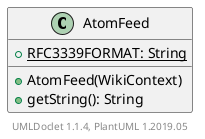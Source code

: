 @startuml

    class AtomFeed [[AtomFeed.html]] {
        {static} +RFC3339FORMAT: String
        +AtomFeed(WikiContext)
        +getString(): String
    }


    center footer UMLDoclet 1.1.4, PlantUML 1.2019.05
@enduml
